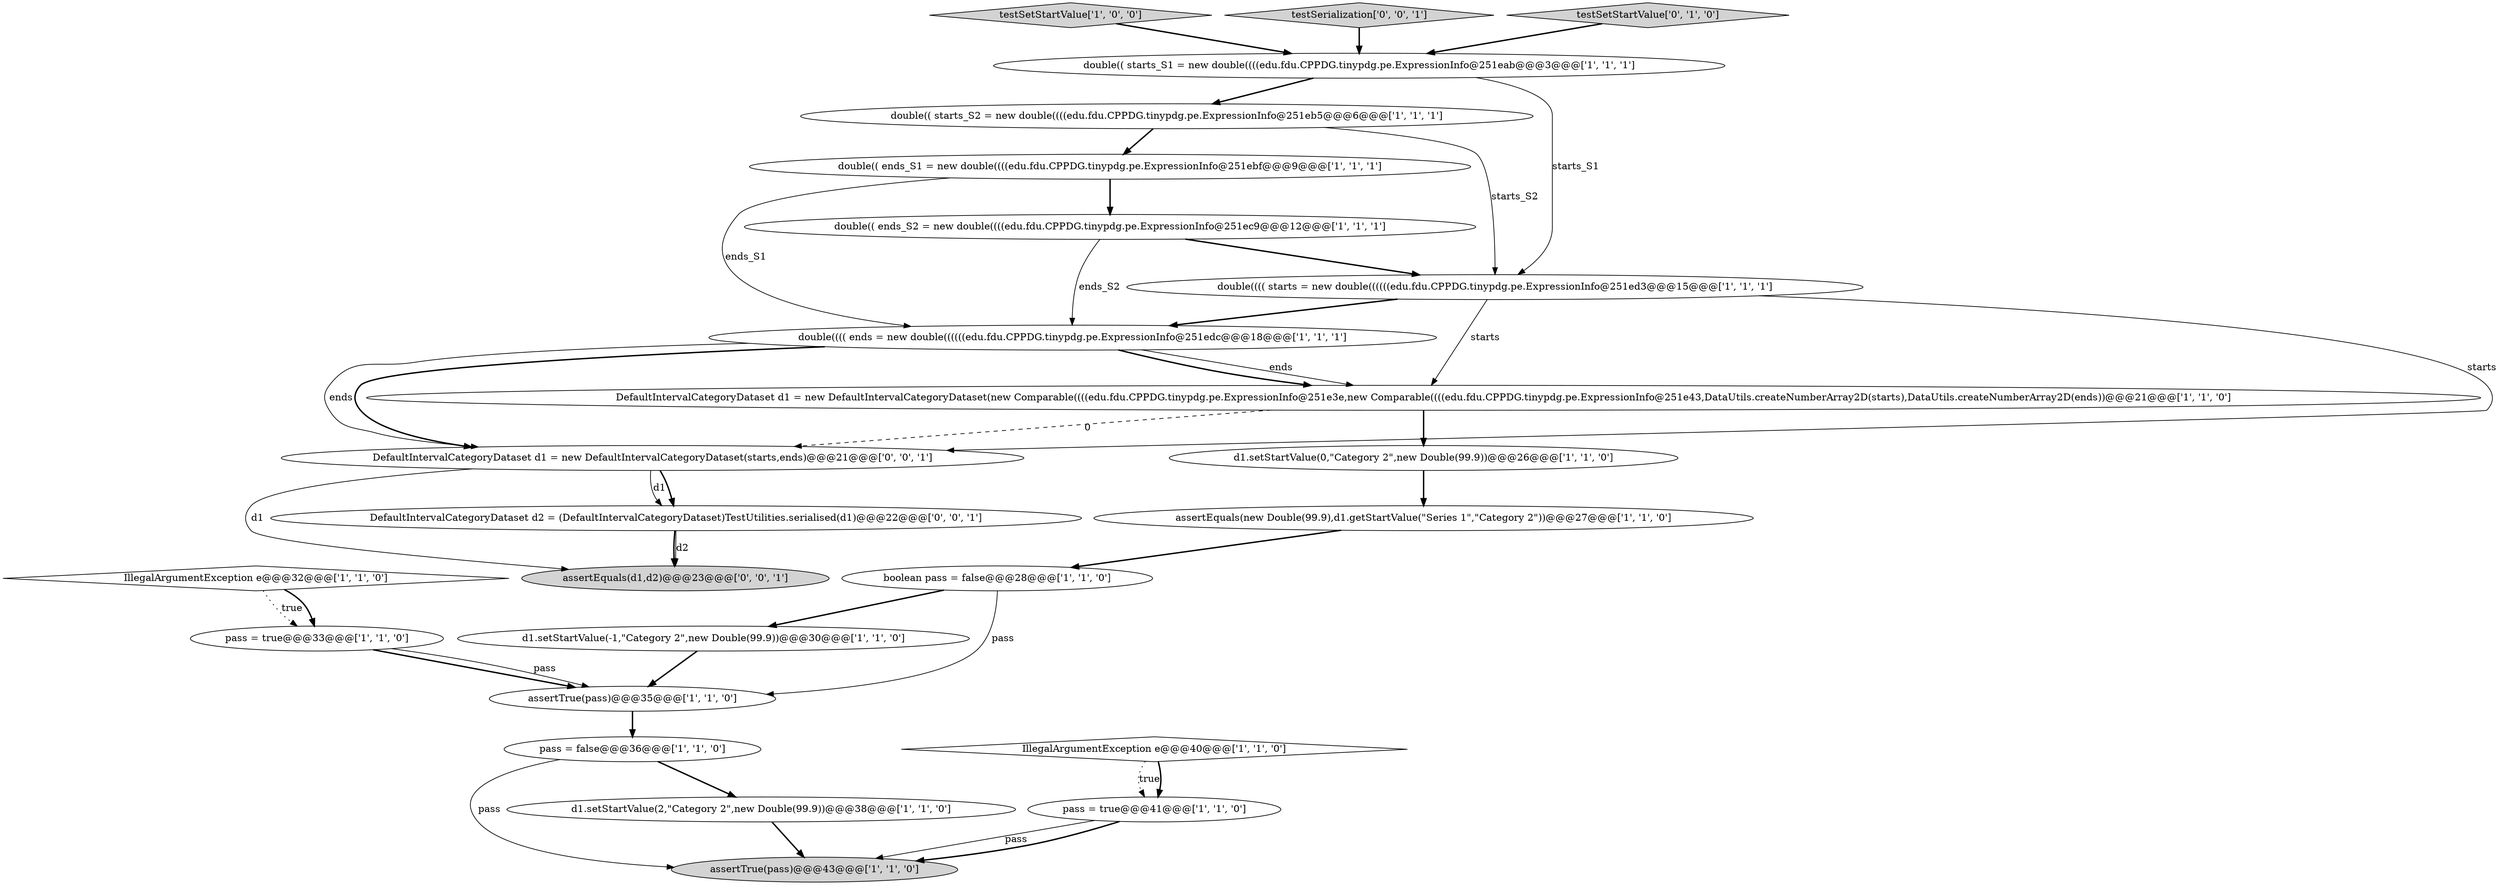 digraph {
17 [style = filled, label = "pass = false@@@36@@@['1', '1', '0']", fillcolor = white, shape = ellipse image = "AAA0AAABBB1BBB"];
14 [style = filled, label = "assertEquals(new Double(99.9),d1.getStartValue(\"Series 1\",\"Category 2\"))@@@27@@@['1', '1', '0']", fillcolor = white, shape = ellipse image = "AAA0AAABBB1BBB"];
1 [style = filled, label = "testSetStartValue['1', '0', '0']", fillcolor = lightgray, shape = diamond image = "AAA0AAABBB1BBB"];
7 [style = filled, label = "assertTrue(pass)@@@35@@@['1', '1', '0']", fillcolor = white, shape = ellipse image = "AAA0AAABBB1BBB"];
24 [style = filled, label = "testSerialization['0', '0', '1']", fillcolor = lightgray, shape = diamond image = "AAA0AAABBB3BBB"];
8 [style = filled, label = "pass = true@@@33@@@['1', '1', '0']", fillcolor = white, shape = ellipse image = "AAA0AAABBB1BBB"];
19 [style = filled, label = "d1.setStartValue(2,\"Category 2\",new Double(99.9))@@@38@@@['1', '1', '0']", fillcolor = white, shape = ellipse image = "AAA0AAABBB1BBB"];
4 [style = filled, label = "d1.setStartValue(0,\"Category 2\",new Double(99.9))@@@26@@@['1', '1', '0']", fillcolor = white, shape = ellipse image = "AAA0AAABBB1BBB"];
0 [style = filled, label = "assertTrue(pass)@@@43@@@['1', '1', '0']", fillcolor = lightgray, shape = ellipse image = "AAA0AAABBB1BBB"];
15 [style = filled, label = "double(((( ends = new double((((((edu.fdu.CPPDG.tinypdg.pe.ExpressionInfo@251edc@@@18@@@['1', '1', '1']", fillcolor = white, shape = ellipse image = "AAA0AAABBB1BBB"];
21 [style = filled, label = "DefaultIntervalCategoryDataset d2 = (DefaultIntervalCategoryDataset)TestUtilities.serialised(d1)@@@22@@@['0', '0', '1']", fillcolor = white, shape = ellipse image = "AAA0AAABBB3BBB"];
3 [style = filled, label = "pass = true@@@41@@@['1', '1', '0']", fillcolor = white, shape = ellipse image = "AAA0AAABBB1BBB"];
16 [style = filled, label = "DefaultIntervalCategoryDataset d1 = new DefaultIntervalCategoryDataset(new Comparable((((edu.fdu.CPPDG.tinypdg.pe.ExpressionInfo@251e3e,new Comparable((((edu.fdu.CPPDG.tinypdg.pe.ExpressionInfo@251e43,DataUtils.createNumberArray2D(starts),DataUtils.createNumberArray2D(ends))@@@21@@@['1', '1', '0']", fillcolor = white, shape = ellipse image = "AAA0AAABBB1BBB"];
12 [style = filled, label = "d1.setStartValue(-1,\"Category 2\",new Double(99.9))@@@30@@@['1', '1', '0']", fillcolor = white, shape = ellipse image = "AAA0AAABBB1BBB"];
23 [style = filled, label = "DefaultIntervalCategoryDataset d1 = new DefaultIntervalCategoryDataset(starts,ends)@@@21@@@['0', '0', '1']", fillcolor = white, shape = ellipse image = "AAA0AAABBB3BBB"];
13 [style = filled, label = "IllegalArgumentException e@@@32@@@['1', '1', '0']", fillcolor = white, shape = diamond image = "AAA0AAABBB1BBB"];
10 [style = filled, label = "IllegalArgumentException e@@@40@@@['1', '1', '0']", fillcolor = white, shape = diamond image = "AAA0AAABBB1BBB"];
11 [style = filled, label = "double(( ends_S2 = new double((((edu.fdu.CPPDG.tinypdg.pe.ExpressionInfo@251ec9@@@12@@@['1', '1', '1']", fillcolor = white, shape = ellipse image = "AAA0AAABBB1BBB"];
2 [style = filled, label = "double(( starts_S1 = new double((((edu.fdu.CPPDG.tinypdg.pe.ExpressionInfo@251eab@@@3@@@['1', '1', '1']", fillcolor = white, shape = ellipse image = "AAA0AAABBB1BBB"];
9 [style = filled, label = "double(( starts_S2 = new double((((edu.fdu.CPPDG.tinypdg.pe.ExpressionInfo@251eb5@@@6@@@['1', '1', '1']", fillcolor = white, shape = ellipse image = "AAA0AAABBB1BBB"];
22 [style = filled, label = "assertEquals(d1,d2)@@@23@@@['0', '0', '1']", fillcolor = lightgray, shape = ellipse image = "AAA0AAABBB3BBB"];
5 [style = filled, label = "double(( ends_S1 = new double((((edu.fdu.CPPDG.tinypdg.pe.ExpressionInfo@251ebf@@@9@@@['1', '1', '1']", fillcolor = white, shape = ellipse image = "AAA0AAABBB1BBB"];
18 [style = filled, label = "boolean pass = false@@@28@@@['1', '1', '0']", fillcolor = white, shape = ellipse image = "AAA0AAABBB1BBB"];
20 [style = filled, label = "testSetStartValue['0', '1', '0']", fillcolor = lightgray, shape = diamond image = "AAA0AAABBB2BBB"];
6 [style = filled, label = "double(((( starts = new double((((((edu.fdu.CPPDG.tinypdg.pe.ExpressionInfo@251ed3@@@15@@@['1', '1', '1']", fillcolor = white, shape = ellipse image = "AAA0AAABBB1BBB"];
12->7 [style = bold, label=""];
10->3 [style = dotted, label="true"];
16->4 [style = bold, label=""];
14->18 [style = bold, label=""];
21->22 [style = bold, label=""];
21->22 [style = solid, label="d2"];
6->15 [style = bold, label=""];
24->2 [style = bold, label=""];
16->23 [style = dashed, label="0"];
3->0 [style = solid, label="pass"];
17->19 [style = bold, label=""];
15->23 [style = bold, label=""];
23->21 [style = solid, label="d1"];
15->16 [style = solid, label="ends"];
15->23 [style = solid, label="ends"];
19->0 [style = bold, label=""];
13->8 [style = dotted, label="true"];
11->6 [style = bold, label=""];
10->3 [style = bold, label=""];
23->21 [style = bold, label=""];
23->22 [style = solid, label="d1"];
2->9 [style = bold, label=""];
5->11 [style = bold, label=""];
3->0 [style = bold, label=""];
15->16 [style = bold, label=""];
4->14 [style = bold, label=""];
6->16 [style = solid, label="starts"];
7->17 [style = bold, label=""];
6->23 [style = solid, label="starts"];
8->7 [style = bold, label=""];
5->15 [style = solid, label="ends_S1"];
11->15 [style = solid, label="ends_S2"];
20->2 [style = bold, label=""];
18->12 [style = bold, label=""];
13->8 [style = bold, label=""];
9->5 [style = bold, label=""];
2->6 [style = solid, label="starts_S1"];
1->2 [style = bold, label=""];
17->0 [style = solid, label="pass"];
18->7 [style = solid, label="pass"];
8->7 [style = solid, label="pass"];
9->6 [style = solid, label="starts_S2"];
}
